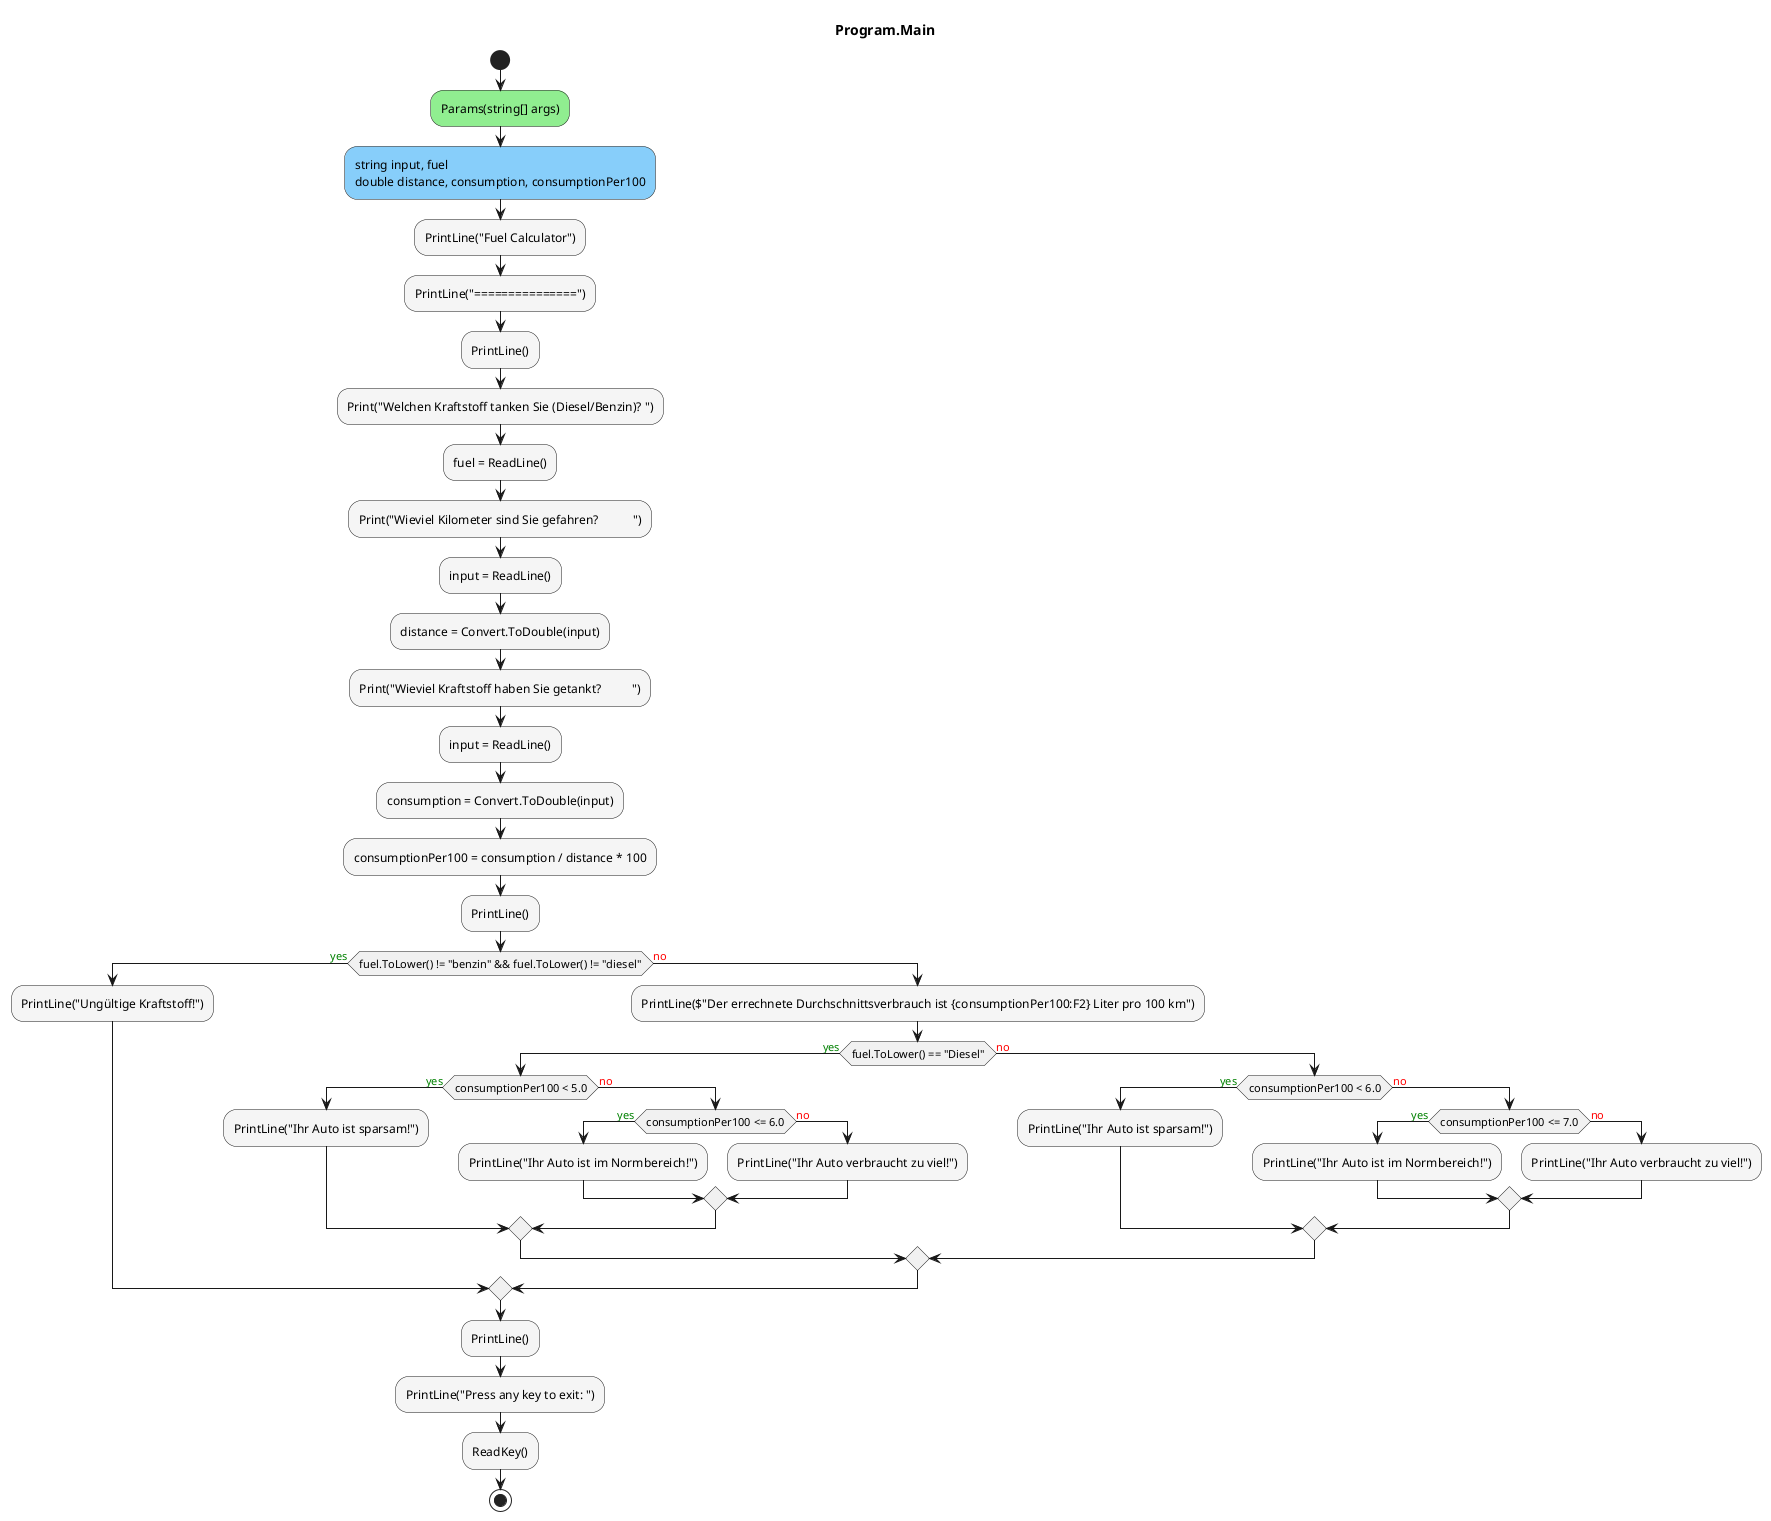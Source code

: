 @startuml Program.Main
title Program.Main
start
#LightGreen:Params(string[] args);
#LightSkyBlue:string input, fuel\ndouble distance, consumption, consumptionPer100;
#WhiteSmoke:PrintLine("Fuel Calculator");
#WhiteSmoke:PrintLine("===============");
#WhiteSmoke:PrintLine();
#WhiteSmoke:Print("Welchen Kraftstoff tanken Sie (Diesel/Benzin)? ");
#WhiteSmoke:fuel = ReadLine();
#WhiteSmoke:Print("Wieviel Kilometer sind Sie gefahren?           ");
#WhiteSmoke:input = ReadLine();
#WhiteSmoke:distance = Convert.ToDouble(input);
#WhiteSmoke:Print("Wieviel Kraftstoff haben Sie getankt?          ");
#WhiteSmoke:input = ReadLine();
#WhiteSmoke:consumption = Convert.ToDouble(input);
#WhiteSmoke:consumptionPer100 = consumption / distance * 100;
#WhiteSmoke:PrintLine();
if (fuel.ToLower() != "benzin" && fuel.ToLower() != "diesel") then (<color:green>yes)
        #WhiteSmoke:PrintLine("Ungültige Kraftstoff!");
    else (<color:red>no)
            #WhiteSmoke:PrintLine($"Der errechnete Durchschnittsverbrauch ist {consumptionPer100:F2} Liter pro 100 km");
            if (fuel.ToLower() == "Diesel") then (<color:green>yes)
                    if (consumptionPer100 < 5.0) then (<color:green>yes)
                            #WhiteSmoke:PrintLine("Ihr Auto ist sparsam!");
                        else (<color:red>no)
                            if (consumptionPer100 <= 6.0) then (<color:green>yes)
                                    #WhiteSmoke:PrintLine("Ihr Auto ist im Normbereich!");
                                else (<color:red>no)
                                        #WhiteSmoke:PrintLine("Ihr Auto verbraucht zu viel!");
                            endif
                    endif
                else (<color:red>no)
                        if (consumptionPer100 < 6.0) then (<color:green>yes)
                                #WhiteSmoke:PrintLine("Ihr Auto ist sparsam!");
                            else (<color:red>no)
                                if (consumptionPer100 <= 7.0) then (<color:green>yes)
                                        #WhiteSmoke:PrintLine("Ihr Auto ist im Normbereich!");
                                    else (<color:red>no)
                                            #WhiteSmoke:PrintLine("Ihr Auto verbraucht zu viel!");
                                endif
                        endif
            endif
endif
#WhiteSmoke:PrintLine();
#WhiteSmoke:PrintLine("Press any key to exit: ");
#WhiteSmoke:ReadKey();
stop
@enduml
